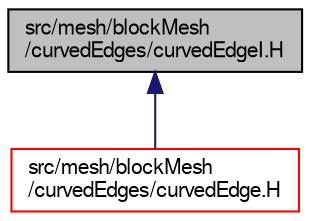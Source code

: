 digraph "src/mesh/blockMesh/curvedEdges/curvedEdgeI.H"
{
  bgcolor="transparent";
  edge [fontname="FreeSans",fontsize="10",labelfontname="FreeSans",labelfontsize="10"];
  node [fontname="FreeSans",fontsize="10",shape=record];
  Node1 [label="src/mesh/blockMesh\l/curvedEdges/curvedEdgeI.H",height=0.2,width=0.4,color="black", fillcolor="grey75", style="filled" fontcolor="black"];
  Node1 -> Node2 [dir="back",color="midnightblue",fontsize="10",style="solid",fontname="FreeSans"];
  Node2 [label="src/mesh/blockMesh\l/curvedEdges/curvedEdge.H",height=0.2,width=0.4,color="red",URL="$a06644.html"];
}
